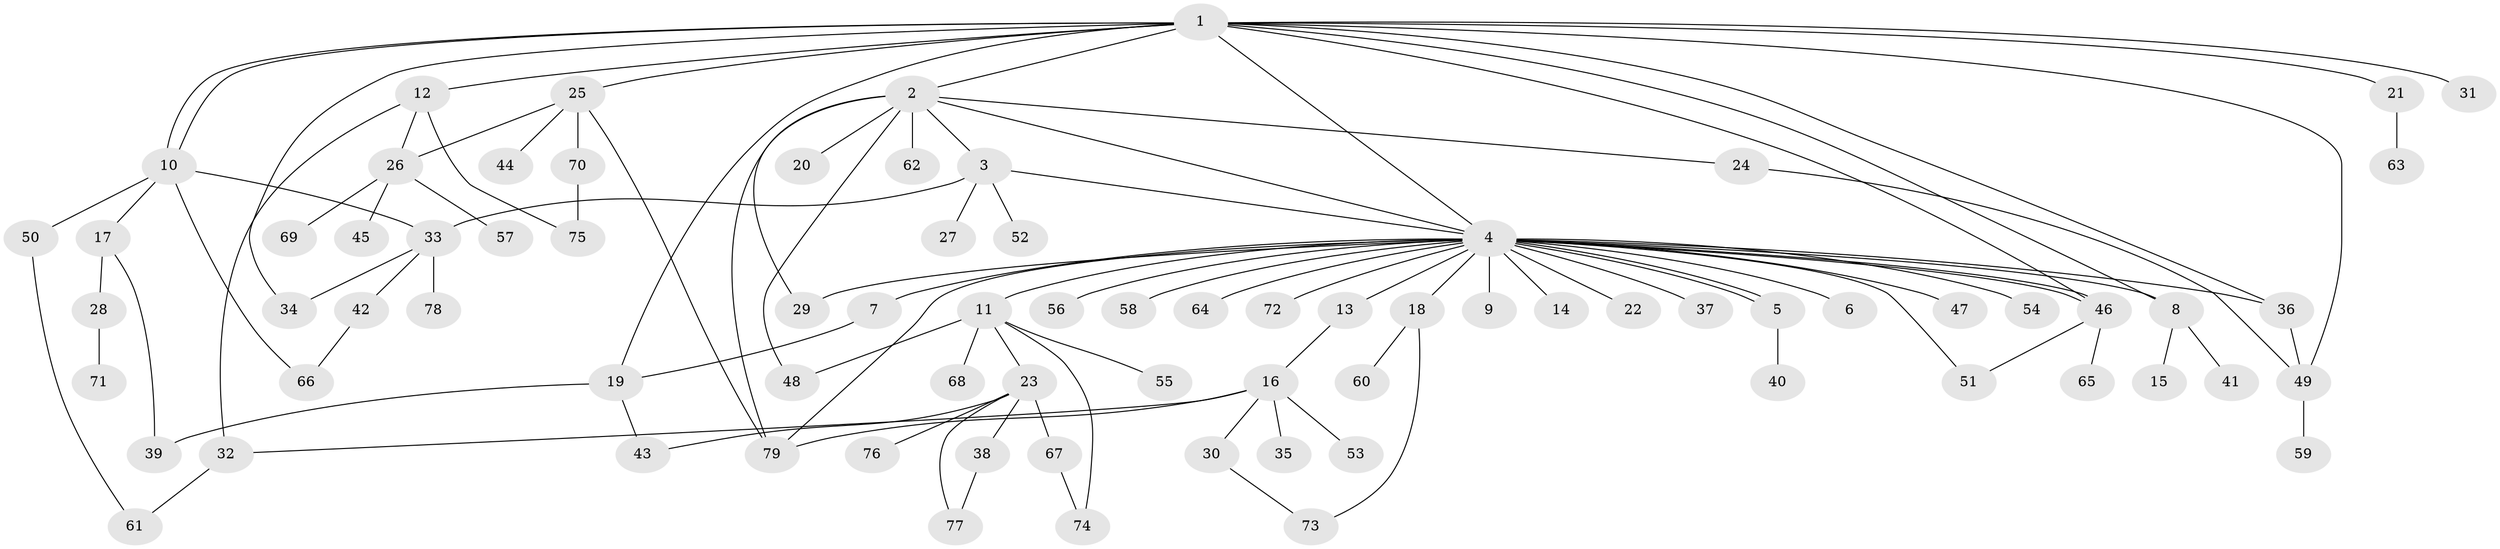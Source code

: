 // coarse degree distribution, {2: 0.08333333333333333, 8: 0.041666666666666664, 4: 0.125, 3: 0.16666666666666666, 5: 0.08333333333333333, 1: 0.4583333333333333, 17: 0.041666666666666664}
// Generated by graph-tools (version 1.1) at 2025/36/03/04/25 23:36:46]
// undirected, 79 vertices, 107 edges
graph export_dot {
  node [color=gray90,style=filled];
  1;
  2;
  3;
  4;
  5;
  6;
  7;
  8;
  9;
  10;
  11;
  12;
  13;
  14;
  15;
  16;
  17;
  18;
  19;
  20;
  21;
  22;
  23;
  24;
  25;
  26;
  27;
  28;
  29;
  30;
  31;
  32;
  33;
  34;
  35;
  36;
  37;
  38;
  39;
  40;
  41;
  42;
  43;
  44;
  45;
  46;
  47;
  48;
  49;
  50;
  51;
  52;
  53;
  54;
  55;
  56;
  57;
  58;
  59;
  60;
  61;
  62;
  63;
  64;
  65;
  66;
  67;
  68;
  69;
  70;
  71;
  72;
  73;
  74;
  75;
  76;
  77;
  78;
  79;
  1 -- 2;
  1 -- 4;
  1 -- 8;
  1 -- 10;
  1 -- 10;
  1 -- 12;
  1 -- 19;
  1 -- 21;
  1 -- 25;
  1 -- 31;
  1 -- 34;
  1 -- 36;
  1 -- 46;
  1 -- 49;
  2 -- 3;
  2 -- 4;
  2 -- 20;
  2 -- 24;
  2 -- 29;
  2 -- 48;
  2 -- 62;
  2 -- 79;
  3 -- 4;
  3 -- 27;
  3 -- 33;
  3 -- 52;
  4 -- 5;
  4 -- 5;
  4 -- 6;
  4 -- 7;
  4 -- 8;
  4 -- 9;
  4 -- 11;
  4 -- 13;
  4 -- 14;
  4 -- 18;
  4 -- 22;
  4 -- 29;
  4 -- 36;
  4 -- 37;
  4 -- 46;
  4 -- 46;
  4 -- 47;
  4 -- 51;
  4 -- 54;
  4 -- 56;
  4 -- 58;
  4 -- 64;
  4 -- 72;
  4 -- 79;
  5 -- 40;
  7 -- 19;
  8 -- 15;
  8 -- 41;
  10 -- 17;
  10 -- 33;
  10 -- 50;
  10 -- 66;
  11 -- 23;
  11 -- 48;
  11 -- 55;
  11 -- 68;
  11 -- 74;
  12 -- 26;
  12 -- 32;
  12 -- 75;
  13 -- 16;
  16 -- 30;
  16 -- 32;
  16 -- 35;
  16 -- 53;
  16 -- 79;
  17 -- 28;
  17 -- 39;
  18 -- 60;
  18 -- 73;
  19 -- 39;
  19 -- 43;
  21 -- 63;
  23 -- 38;
  23 -- 43;
  23 -- 67;
  23 -- 76;
  23 -- 77;
  24 -- 49;
  25 -- 26;
  25 -- 44;
  25 -- 70;
  25 -- 79;
  26 -- 45;
  26 -- 57;
  26 -- 69;
  28 -- 71;
  30 -- 73;
  32 -- 61;
  33 -- 34;
  33 -- 42;
  33 -- 78;
  36 -- 49;
  38 -- 77;
  42 -- 66;
  46 -- 51;
  46 -- 65;
  49 -- 59;
  50 -- 61;
  67 -- 74;
  70 -- 75;
}
